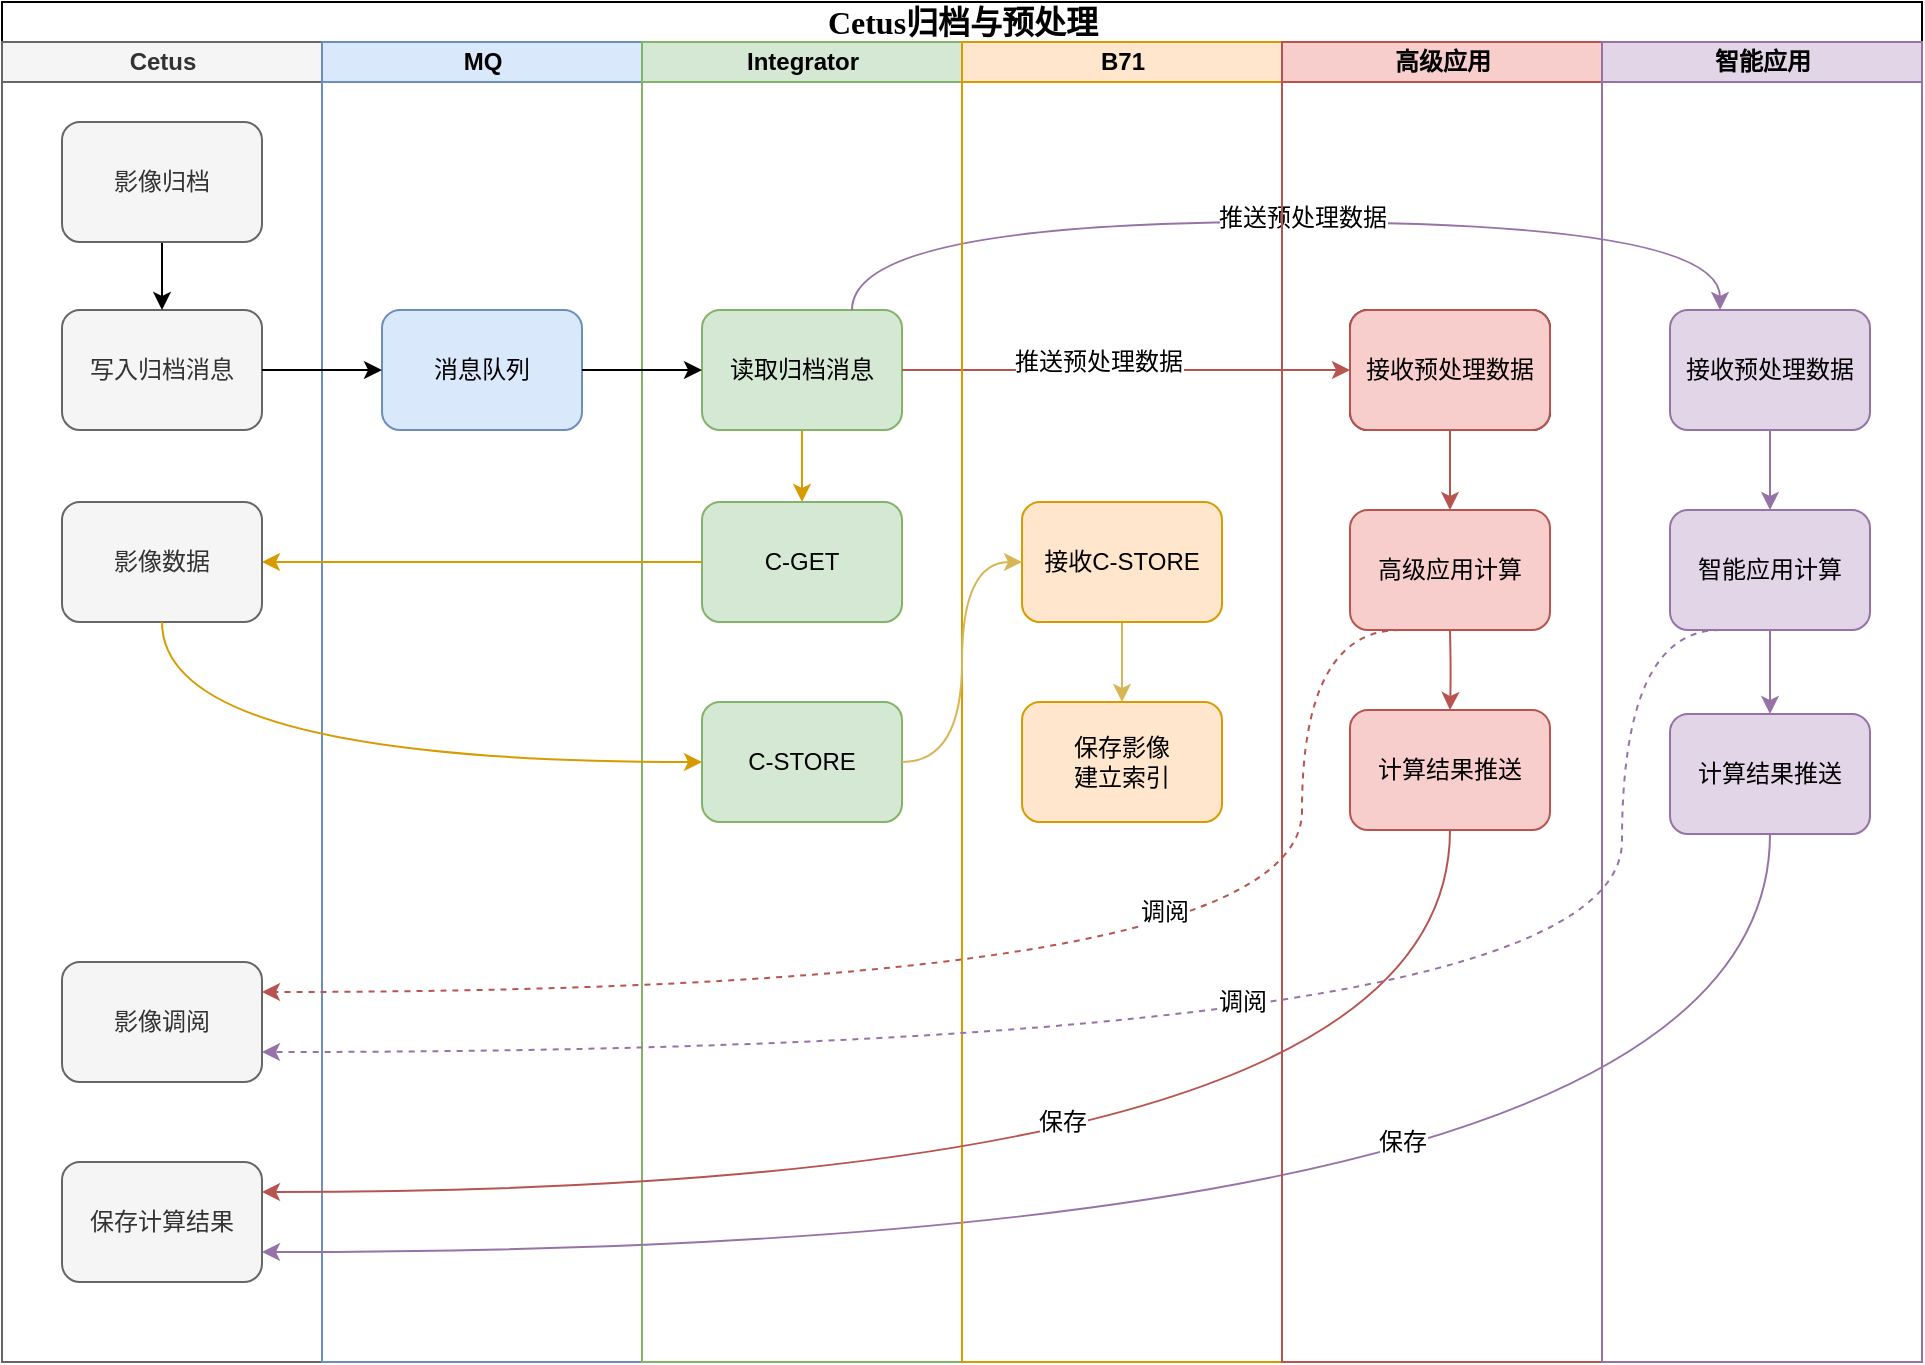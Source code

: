 <mxfile version="13.9.9" type="device"><diagram name="Page-1" id="74e2e168-ea6b-b213-b513-2b3c1d86103e"><mxGraphModel dx="1086" dy="806" grid="1" gridSize="10" guides="1" tooltips="1" connect="1" arrows="1" fold="1" page="1" pageScale="1" pageWidth="1100" pageHeight="850" background="#ffffff" math="0" shadow="0"><root><mxCell id="0"/><mxCell id="1" parent="0"/><mxCell id="77e6c97f196da883-1" value="&lt;font style=&quot;font-size: 16px&quot;&gt;Cetus归档与预处理&lt;/font&gt;" style="swimlane;html=1;childLayout=stackLayout;startSize=20;rounded=0;shadow=0;labelBackgroundColor=none;strokeWidth=1;fontFamily=Verdana;fontSize=8;align=center;" parent="1" vertex="1"><mxGeometry x="70" y="40" width="960" height="680" as="geometry"/></mxCell><mxCell id="77e6c97f196da883-2" value="Cetus" style="swimlane;html=1;startSize=20;fillColor=#f5f5f5;strokeColor=#666666;fontColor=#333333;" parent="77e6c97f196da883-1" vertex="1"><mxGeometry y="20" width="160" height="660" as="geometry"/></mxCell><mxCell id="Jdh-Vw_Ew0GuvKV6sFA_-42" value="写入归档消息" style="rounded=1;whiteSpace=wrap;html=1;shadow=0;labelBackgroundColor=none;strokeWidth=1;fontFamily=Helvetica;fontSize=12;align=center;fillColor=#f5f5f5;strokeColor=#666666;fontColor=#333333;" parent="77e6c97f196da883-2" vertex="1"><mxGeometry x="30" y="134" width="100" height="60" as="geometry"/></mxCell><mxCell id="YCbSRnqNM8wkV4uKLwII-6" style="edgeStyle=orthogonalEdgeStyle;rounded=0;orthogonalLoop=1;jettySize=auto;html=1;exitX=0.5;exitY=1;exitDx=0;exitDy=0;entryX=0.5;entryY=0;entryDx=0;entryDy=0;" parent="77e6c97f196da883-2" source="YCbSRnqNM8wkV4uKLwII-3" target="Jdh-Vw_Ew0GuvKV6sFA_-42" edge="1"><mxGeometry relative="1" as="geometry"/></mxCell><mxCell id="YCbSRnqNM8wkV4uKLwII-3" value="影像归档" style="rounded=1;whiteSpace=wrap;html=1;shadow=0;labelBackgroundColor=none;strokeWidth=1;fontFamily=Helvetica;fontSize=12;align=center;fillColor=#f5f5f5;strokeColor=#666666;fontColor=#333333;" parent="77e6c97f196da883-2" vertex="1"><mxGeometry x="30" y="40" width="100" height="60" as="geometry"/></mxCell><mxCell id="YCbSRnqNM8wkV4uKLwII-7" value="影像数据" style="rounded=1;whiteSpace=wrap;html=1;shadow=0;labelBackgroundColor=none;strokeWidth=1;fontFamily=Helvetica;fontSize=12;align=center;fillColor=#f5f5f5;strokeColor=#666666;fontColor=#333333;" parent="77e6c97f196da883-2" vertex="1"><mxGeometry x="30" y="230" width="100" height="60" as="geometry"/></mxCell><mxCell id="Jdh-Vw_Ew0GuvKV6sFA_-101" value="影像调阅" style="rounded=1;whiteSpace=wrap;html=1;shadow=0;labelBackgroundColor=none;strokeWidth=1;fontFamily=Helvetica;fontSize=12;align=center;fillColor=#f5f5f5;strokeColor=#666666;fontColor=#333333;" parent="77e6c97f196da883-2" vertex="1"><mxGeometry x="30" y="460" width="100" height="60" as="geometry"/></mxCell><mxCell id="Jdh-Vw_Ew0GuvKV6sFA_-36" value="保存计算结果" style="rounded=1;whiteSpace=wrap;html=1;shadow=0;labelBackgroundColor=none;strokeWidth=1;fontFamily=Helvetica;fontSize=12;align=center;fillColor=#f5f5f5;strokeColor=#666666;fontColor=#333333;" parent="77e6c97f196da883-2" vertex="1"><mxGeometry x="30" y="560" width="100" height="60" as="geometry"/></mxCell><mxCell id="77e6c97f196da883-3" value="MQ" style="swimlane;html=1;startSize=20;fillColor=#dae8fc;strokeColor=#6c8ebf;" parent="77e6c97f196da883-1" vertex="1"><mxGeometry x="160" y="20" width="160" height="660" as="geometry"><mxRectangle x="160" y="20" width="30" height="660" as="alternateBounds"/></mxGeometry></mxCell><mxCell id="Jdh-Vw_Ew0GuvKV6sFA_-49" value="消息队列" style="rounded=1;whiteSpace=wrap;html=1;shadow=0;labelBackgroundColor=none;strokeWidth=1;fontFamily=Helvetica;fontSize=12;align=center;fillColor=#dae8fc;strokeColor=#6c8ebf;" parent="77e6c97f196da883-3" vertex="1"><mxGeometry x="30" y="134" width="100" height="60" as="geometry"/></mxCell><mxCell id="77e6c97f196da883-5" value="Integrator" style="swimlane;html=1;startSize=20;fillColor=#d5e8d4;strokeColor=#82b366;" parent="77e6c97f196da883-1" vertex="1"><mxGeometry x="320" y="20" width="160" height="660" as="geometry"><mxRectangle x="320" y="20" width="30" height="660" as="alternateBounds"/></mxGeometry></mxCell><mxCell id="YCbSRnqNM8wkV4uKLwII-13" style="edgeStyle=orthogonalEdgeStyle;rounded=0;orthogonalLoop=1;jettySize=auto;html=1;exitX=0.5;exitY=1;exitDx=0;exitDy=0;fillColor=#ffe6cc;strokeColor=#d79b00;" parent="77e6c97f196da883-5" source="YCbSRnqNM8wkV4uKLwII-4" target="YCbSRnqNM8wkV4uKLwII-12" edge="1"><mxGeometry relative="1" as="geometry"/></mxCell><mxCell id="YCbSRnqNM8wkV4uKLwII-4" value="读取归档消息" style="rounded=1;whiteSpace=wrap;html=1;shadow=0;labelBackgroundColor=none;strokeWidth=1;fontFamily=Helvetica;fontSize=12;align=center;fillColor=#d5e8d4;strokeColor=#82b366;" parent="77e6c97f196da883-5" vertex="1"><mxGeometry x="30" y="134" width="100" height="60" as="geometry"/></mxCell><mxCell id="YCbSRnqNM8wkV4uKLwII-12" value="C-GET" style="rounded=1;whiteSpace=wrap;html=1;shadow=0;labelBackgroundColor=none;strokeWidth=1;fontFamily=Helvetica;fontSize=12;align=center;fillColor=#d5e8d4;strokeColor=#82b366;" parent="77e6c97f196da883-5" vertex="1"><mxGeometry x="30" y="230" width="100" height="60" as="geometry"/></mxCell><mxCell id="YCbSRnqNM8wkV4uKLwII-97" value="C-STORE" style="rounded=1;whiteSpace=wrap;html=1;shadow=0;labelBackgroundColor=none;strokeWidth=1;fontFamily=Helvetica;fontSize=12;align=center;fillColor=#d5e8d4;strokeColor=#82b366;" parent="77e6c97f196da883-5" vertex="1"><mxGeometry x="30" y="330" width="100" height="60" as="geometry"/></mxCell><mxCell id="Jdh-Vw_Ew0GuvKV6sFA_-19" style="edgeStyle=orthogonalEdgeStyle;rounded=0;orthogonalLoop=1;jettySize=auto;html=1;entryX=0;entryY=0.5;entryDx=0;entryDy=0;fontFamily=Helvetica;fontSize=12;exitX=1;exitY=0.5;exitDx=0;exitDy=0;fillColor=#f8cecc;strokeColor=#b85450;" parent="77e6c97f196da883-1" source="YCbSRnqNM8wkV4uKLwII-4" target="Jdh-Vw_Ew0GuvKV6sFA_-18" edge="1"><mxGeometry relative="1" as="geometry"><mxPoint x="300" y="640" as="sourcePoint"/></mxGeometry></mxCell><mxCell id="Jdh-Vw_Ew0GuvKV6sFA_-20" style="rounded=0;orthogonalLoop=1;jettySize=auto;html=1;elbow=vertical;entryX=0.25;entryY=0;entryDx=0;entryDy=0;edgeStyle=orthogonalEdgeStyle;curved=1;fontFamily=Helvetica;fontSize=12;exitX=0.75;exitY=0;exitDx=0;exitDy=0;fillColor=#e1d5e7;strokeColor=#9673a6;" parent="77e6c97f196da883-1" source="YCbSRnqNM8wkV4uKLwII-4" target="Jdh-Vw_Ew0GuvKV6sFA_-10" edge="1"><mxGeometry relative="1" as="geometry"><mxPoint x="300" y="640" as="sourcePoint"/><mxPoint x="810" y="700" as="targetPoint"/><Array as="points"><mxPoint x="425" y="110"/><mxPoint x="859" y="110"/></Array></mxGeometry></mxCell><mxCell id="Jdh-Vw_Ew0GuvKV6sFA_-21" value="推送预处理数据" style="edgeLabel;html=1;align=center;verticalAlign=middle;resizable=0;points=[];fontFamily=Helvetica;fontSize=12;" parent="Jdh-Vw_Ew0GuvKV6sFA_-20" vertex="1" connectable="0"><mxGeometry x="-0.476" y="-1" relative="1" as="geometry"><mxPoint x="30" y="69" as="offset"/></mxGeometry></mxCell><mxCell id="Jdh-Vw_Ew0GuvKV6sFA_-23" value="推送预处理数据" style="edgeLabel;html=1;align=center;verticalAlign=middle;resizable=0;points=[];fontFamily=Helvetica;fontSize=12;" parent="Jdh-Vw_Ew0GuvKV6sFA_-20" vertex="1" connectable="0"><mxGeometry x="0.19" y="16" relative="1" as="geometry"><mxPoint x="-42.0" y="14" as="offset"/></mxGeometry></mxCell><mxCell id="Jdh-Vw_Ew0GuvKV6sFA_-40" style="rounded=0;orthogonalLoop=1;jettySize=auto;html=1;exitX=0.5;exitY=1;exitDx=0;exitDy=0;entryX=1;entryY=0.75;entryDx=0;entryDy=0;edgeStyle=orthogonalEdgeStyle;curved=1;fontFamily=Helvetica;fontSize=12;fillColor=#e1d5e7;strokeColor=#9673a6;" parent="77e6c97f196da883-1" source="Jdh-Vw_Ew0GuvKV6sFA_-32" target="Jdh-Vw_Ew0GuvKV6sFA_-36" edge="1"><mxGeometry relative="1" as="geometry"><Array as="points"><mxPoint x="884" y="625"/></Array></mxGeometry></mxCell><mxCell id="Jdh-Vw_Ew0GuvKV6sFA_-41" value="保存" style="edgeLabel;html=1;align=center;verticalAlign=middle;resizable=0;points=[];fontFamily=Helvetica;fontSize=12;" parent="Jdh-Vw_Ew0GuvKV6sFA_-40" vertex="1" connectable="0"><mxGeometry x="-0.214" y="-7" relative="1" as="geometry"><mxPoint x="-15" y="-48" as="offset"/></mxGeometry></mxCell><mxCell id="Jdh-Vw_Ew0GuvKV6sFA_-107" value="调阅" style="edgeStyle=orthogonalEdgeStyle;curved=1;rounded=0;orthogonalLoop=1;jettySize=auto;html=1;exitX=0.25;exitY=1;exitDx=0;exitDy=0;entryX=1;entryY=0.25;entryDx=0;entryDy=0;dashed=1;fontFamily=Helvetica;fontSize=12;fillColor=#f8cecc;strokeColor=#b85450;" parent="77e6c97f196da883-1" source="Jdh-Vw_Ew0GuvKV6sFA_-100" target="Jdh-Vw_Ew0GuvKV6sFA_-101" edge="1"><mxGeometry x="-0.203" y="-40" relative="1" as="geometry"><Array as="points"><mxPoint x="650" y="314"/><mxPoint x="650" y="495"/></Array><mxPoint as="offset"/></mxGeometry></mxCell><mxCell id="77e6c97f196da883-6" value="B71" style="swimlane;html=1;startSize=20;fillColor=#ffe6cc;strokeColor=#d79b00;" parent="77e6c97f196da883-1" vertex="1"><mxGeometry x="480" y="20" width="160" height="660" as="geometry"><mxRectangle x="480" y="20" width="30" height="660" as="alternateBounds"/></mxGeometry></mxCell><mxCell id="YCbSRnqNM8wkV4uKLwII-109" style="edgeStyle=orthogonalEdgeStyle;curved=1;rounded=0;orthogonalLoop=1;jettySize=auto;html=1;exitX=0.5;exitY=1;exitDx=0;exitDy=0;entryX=0.5;entryY=0;entryDx=0;entryDy=0;fontSize=12;fillColor=#fff2cc;strokeColor=#d6b656;" parent="77e6c97f196da883-6" source="YCbSRnqNM8wkV4uKLwII-45" target="YCbSRnqNM8wkV4uKLwII-108" edge="1"><mxGeometry relative="1" as="geometry"/></mxCell><mxCell id="YCbSRnqNM8wkV4uKLwII-45" value="接收C-STORE" style="rounded=1;whiteSpace=wrap;html=1;shadow=0;labelBackgroundColor=none;strokeWidth=1;fontFamily=Helvetica;fontSize=12;align=center;fillColor=#ffe6cc;strokeColor=#d79b00;" parent="77e6c97f196da883-6" vertex="1"><mxGeometry x="30" y="230" width="100" height="60" as="geometry"/></mxCell><mxCell id="YCbSRnqNM8wkV4uKLwII-108" value="保存影像&lt;br&gt;建立索引" style="rounded=1;whiteSpace=wrap;html=1;shadow=0;labelBackgroundColor=none;strokeWidth=1;fontFamily=Helvetica;fontSize=12;align=center;fillColor=#ffe6cc;strokeColor=#d79b00;" parent="77e6c97f196da883-6" vertex="1"><mxGeometry x="30" y="330" width="100" height="60" as="geometry"/></mxCell><mxCell id="77e6c97f196da883-7" value="高级应用" style="swimlane;html=1;startSize=20;fillColor=#f8cecc;strokeColor=#b85450;" parent="77e6c97f196da883-1" vertex="1"><mxGeometry x="640" y="20" width="160" height="660" as="geometry"><mxRectangle x="640" y="20" width="30" height="660" as="alternateBounds"/></mxGeometry></mxCell><mxCell id="Jdh-Vw_Ew0GuvKV6sFA_-24" style="edgeStyle=orthogonalEdgeStyle;curved=1;rounded=0;orthogonalLoop=1;jettySize=auto;html=1;exitX=0.5;exitY=1;exitDx=0;exitDy=0;entryX=0.5;entryY=0;entryDx=0;entryDy=0;fontFamily=Helvetica;fontSize=12;fillColor=#f8cecc;strokeColor=#b85450;" parent="77e6c97f196da883-7" source="Jdh-Vw_Ew0GuvKV6sFA_-18" target="Jdh-Vw_Ew0GuvKV6sFA_-100" edge="1"><mxGeometry relative="1" as="geometry"><mxPoint x="84" y="234" as="targetPoint"/></mxGeometry></mxCell><mxCell id="Jdh-Vw_Ew0GuvKV6sFA_-18" value="接收预处理数据" style="rounded=1;whiteSpace=wrap;html=1;shadow=0;labelBackgroundColor=none;strokeWidth=1;fontFamily=Helvetica;fontSize=12;align=center;" parent="77e6c97f196da883-7" vertex="1"><mxGeometry x="34" y="134" width="100" height="60" as="geometry"/></mxCell><mxCell id="Jdh-Vw_Ew0GuvKV6sFA_-33" style="edgeStyle=orthogonalEdgeStyle;curved=1;rounded=0;orthogonalLoop=1;jettySize=auto;html=1;exitX=0.5;exitY=1;exitDx=0;exitDy=0;entryX=0.5;entryY=0;entryDx=0;entryDy=0;fontFamily=Helvetica;fontSize=12;fillColor=#f8cecc;strokeColor=#b85450;" parent="77e6c97f196da883-7" target="Jdh-Vw_Ew0GuvKV6sFA_-31" edge="1"><mxGeometry relative="1" as="geometry"><mxPoint x="84" y="294" as="sourcePoint"/></mxGeometry></mxCell><mxCell id="Jdh-Vw_Ew0GuvKV6sFA_-31" value="计算结果推送" style="rounded=1;whiteSpace=wrap;html=1;shadow=0;labelBackgroundColor=none;strokeWidth=1;fontFamily=Helvetica;fontSize=12;align=center;fillColor=#f8cecc;strokeColor=#b85450;" parent="77e6c97f196da883-7" vertex="1"><mxGeometry x="34" y="334" width="100" height="60" as="geometry"/></mxCell><mxCell id="Jdh-Vw_Ew0GuvKV6sFA_-99" value="接收预处理数据" style="rounded=1;whiteSpace=wrap;html=1;shadow=0;labelBackgroundColor=none;strokeWidth=1;fontFamily=Helvetica;fontSize=12;align=center;fillColor=#f8cecc;strokeColor=#b85450;" parent="77e6c97f196da883-7" vertex="1"><mxGeometry x="34" y="134" width="100" height="60" as="geometry"/></mxCell><mxCell id="Jdh-Vw_Ew0GuvKV6sFA_-100" value="高级应用计算" style="rounded=1;whiteSpace=wrap;html=1;shadow=0;labelBackgroundColor=none;strokeWidth=1;fontFamily=Helvetica;fontSize=12;align=center;fillColor=#f8cecc;strokeColor=#b85450;" parent="77e6c97f196da883-7" vertex="1"><mxGeometry x="34" y="234" width="100" height="60" as="geometry"/></mxCell><mxCell id="Jdh-Vw_Ew0GuvKV6sFA_-9" value="智能应用" style="swimlane;html=1;startSize=20;fillColor=#e1d5e7;strokeColor=#9673a6;" parent="77e6c97f196da883-1" vertex="1"><mxGeometry x="800" y="20" width="160" height="660" as="geometry"><mxRectangle x="800" y="20" width="30" height="660" as="alternateBounds"/></mxGeometry></mxCell><mxCell id="Jdh-Vw_Ew0GuvKV6sFA_-26" style="edgeStyle=orthogonalEdgeStyle;curved=1;rounded=0;orthogonalLoop=1;jettySize=auto;html=1;exitX=0.5;exitY=1;exitDx=0;exitDy=0;entryX=0.5;entryY=0;entryDx=0;entryDy=0;fontFamily=Helvetica;fontSize=12;fillColor=#e1d5e7;strokeColor=#9673a6;" parent="Jdh-Vw_Ew0GuvKV6sFA_-9" source="Jdh-Vw_Ew0GuvKV6sFA_-10" target="Jdh-Vw_Ew0GuvKV6sFA_-25" edge="1"><mxGeometry relative="1" as="geometry"/></mxCell><mxCell id="Jdh-Vw_Ew0GuvKV6sFA_-10" value="接收预处理数据" style="rounded=1;whiteSpace=wrap;html=1;shadow=0;labelBackgroundColor=none;strokeWidth=1;fontFamily=Helvetica;fontSize=12;align=center;fillColor=#e1d5e7;strokeColor=#9673a6;" parent="Jdh-Vw_Ew0GuvKV6sFA_-9" vertex="1"><mxGeometry x="34" y="134" width="100" height="60" as="geometry"/></mxCell><mxCell id="Jdh-Vw_Ew0GuvKV6sFA_-34" style="edgeStyle=orthogonalEdgeStyle;curved=1;rounded=0;orthogonalLoop=1;jettySize=auto;html=1;entryX=0.5;entryY=0;entryDx=0;entryDy=0;fontFamily=Helvetica;fontSize=12;fillColor=#e1d5e7;strokeColor=#9673a6;" parent="Jdh-Vw_Ew0GuvKV6sFA_-9" source="Jdh-Vw_Ew0GuvKV6sFA_-25" target="Jdh-Vw_Ew0GuvKV6sFA_-32" edge="1"><mxGeometry relative="1" as="geometry"/></mxCell><mxCell id="Jdh-Vw_Ew0GuvKV6sFA_-25" value="智能应用计算" style="rounded=1;whiteSpace=wrap;html=1;shadow=0;labelBackgroundColor=none;strokeWidth=1;fontFamily=Helvetica;fontSize=12;align=center;fillColor=#e1d5e7;strokeColor=#9673a6;" parent="Jdh-Vw_Ew0GuvKV6sFA_-9" vertex="1"><mxGeometry x="34" y="234" width="100" height="60" as="geometry"/></mxCell><mxCell id="Jdh-Vw_Ew0GuvKV6sFA_-32" value="计算结果推送" style="rounded=1;whiteSpace=wrap;html=1;shadow=0;labelBackgroundColor=none;strokeWidth=1;fontFamily=Helvetica;fontSize=12;align=center;fillColor=#e1d5e7;strokeColor=#9673a6;" parent="Jdh-Vw_Ew0GuvKV6sFA_-9" vertex="1"><mxGeometry x="34" y="336" width="100" height="60" as="geometry"/></mxCell><mxCell id="YCbSRnqNM8wkV4uKLwII-14" style="edgeStyle=orthogonalEdgeStyle;rounded=0;orthogonalLoop=1;jettySize=auto;html=1;entryX=1;entryY=0.5;entryDx=0;entryDy=0;fillColor=#ffe6cc;strokeColor=#d79b00;" parent="77e6c97f196da883-1" source="YCbSRnqNM8wkV4uKLwII-12" target="YCbSRnqNM8wkV4uKLwII-7" edge="1"><mxGeometry relative="1" as="geometry"/></mxCell><mxCell id="YCbSRnqNM8wkV4uKLwII-98" style="edgeStyle=orthogonalEdgeStyle;rounded=0;orthogonalLoop=1;jettySize=auto;html=1;exitX=0.5;exitY=1;exitDx=0;exitDy=0;entryX=0;entryY=0.5;entryDx=0;entryDy=0;fillColor=#ffe6cc;strokeColor=#d79b00;curved=1;" parent="77e6c97f196da883-1" source="YCbSRnqNM8wkV4uKLwII-7" target="YCbSRnqNM8wkV4uKLwII-97" edge="1"><mxGeometry relative="1" as="geometry"/></mxCell><mxCell id="YCbSRnqNM8wkV4uKLwII-99" style="edgeStyle=orthogonalEdgeStyle;rounded=0;orthogonalLoop=1;jettySize=auto;html=1;exitX=1;exitY=0.5;exitDx=0;exitDy=0;curved=1;entryX=0;entryY=0.5;entryDx=0;entryDy=0;fillColor=#fff2cc;strokeColor=#d6b656;" parent="77e6c97f196da883-1" source="YCbSRnqNM8wkV4uKLwII-97" target="YCbSRnqNM8wkV4uKLwII-45" edge="1"><mxGeometry relative="1" as="geometry"/></mxCell><mxCell id="YCbSRnqNM8wkV4uKLwII-101" style="edgeStyle=orthogonalEdgeStyle;rounded=0;orthogonalLoop=1;jettySize=auto;html=1;exitX=1;exitY=0.5;exitDx=0;exitDy=0;entryX=0;entryY=0.5;entryDx=0;entryDy=0;" parent="77e6c97f196da883-1" source="Jdh-Vw_Ew0GuvKV6sFA_-49" target="YCbSRnqNM8wkV4uKLwII-4" edge="1"><mxGeometry relative="1" as="geometry"/></mxCell><mxCell id="YCbSRnqNM8wkV4uKLwII-102" style="edgeStyle=orthogonalEdgeStyle;rounded=0;orthogonalLoop=1;jettySize=auto;html=1;exitX=1;exitY=0.5;exitDx=0;exitDy=0;" parent="77e6c97f196da883-1" source="Jdh-Vw_Ew0GuvKV6sFA_-42" target="Jdh-Vw_Ew0GuvKV6sFA_-49" edge="1"><mxGeometry relative="1" as="geometry"/></mxCell><mxCell id="YCbSRnqNM8wkV4uKLwII-103" value="调阅" style="edgeStyle=orthogonalEdgeStyle;rounded=0;orthogonalLoop=1;jettySize=auto;html=1;exitX=0.25;exitY=1;exitDx=0;exitDy=0;entryX=1;entryY=0.75;entryDx=0;entryDy=0;curved=1;dashed=1;fontSize=12;fillColor=#e1d5e7;strokeColor=#9673a6;" parent="77e6c97f196da883-1" source="Jdh-Vw_Ew0GuvKV6sFA_-25" target="Jdh-Vw_Ew0GuvKV6sFA_-101" edge="1"><mxGeometry x="-0.043" y="-25" relative="1" as="geometry"><Array as="points"><mxPoint x="810" y="314"/><mxPoint x="810" y="525"/></Array><mxPoint as="offset"/></mxGeometry></mxCell><mxCell id="YCbSRnqNM8wkV4uKLwII-25" value="保存" style="rounded=0;orthogonalLoop=1;jettySize=auto;html=1;exitX=0.5;exitY=1;exitDx=0;exitDy=0;edgeStyle=orthogonalEdgeStyle;curved=1;fontFamily=Helvetica;fontSize=12;entryX=1;entryY=0.25;entryDx=0;entryDy=0;fillColor=#f8cecc;strokeColor=#b85450;" parent="77e6c97f196da883-1" source="Jdh-Vw_Ew0GuvKV6sFA_-31" target="Jdh-Vw_Ew0GuvKV6sFA_-36" edge="1"><mxGeometry x="-0.032" y="-35" relative="1" as="geometry"><mxPoint x="640" y="416" as="targetPoint"/><mxPoint x="700" y="384" as="sourcePoint"/><Array as="points"><mxPoint x="724" y="595"/></Array><mxPoint as="offset"/></mxGeometry></mxCell></root></mxGraphModel></diagram></mxfile>